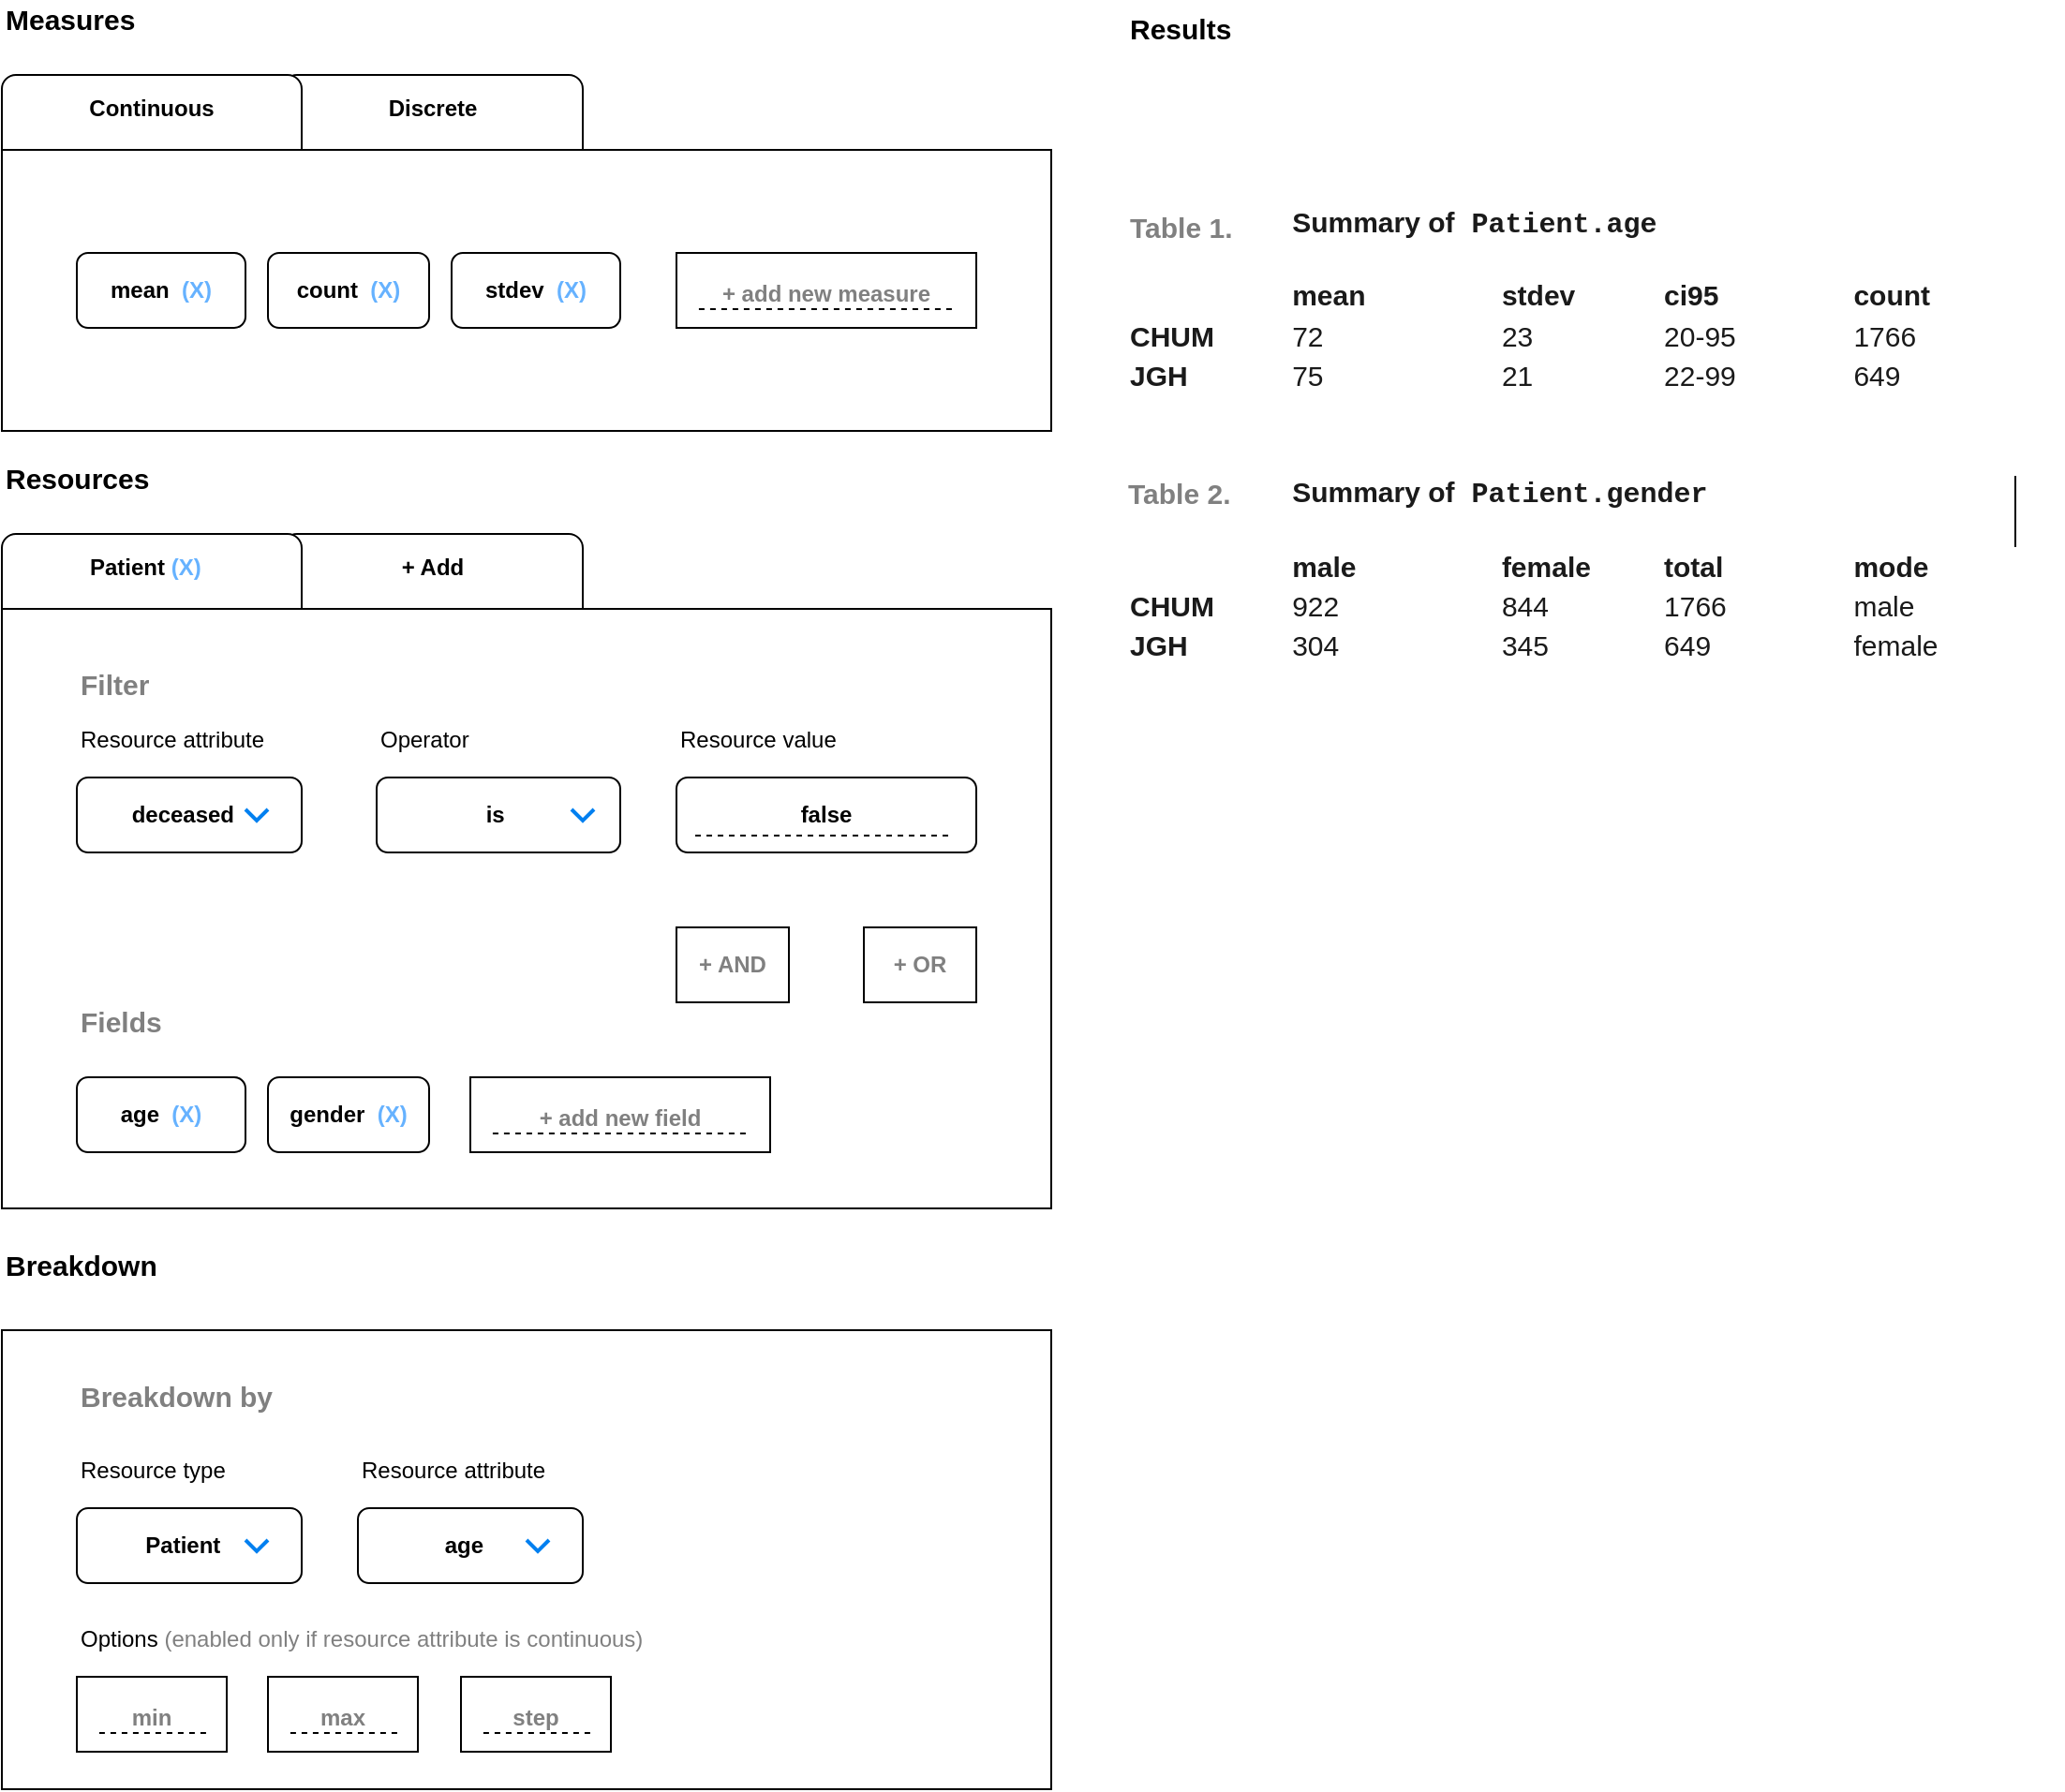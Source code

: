 <mxfile version="14.3.1" type="github">
  <diagram id="Czet3Hh89mNi5NOvH4gC" name="Page-1">
    <mxGraphModel dx="1264" dy="1160" grid="1" gridSize="10" guides="1" tooltips="1" connect="1" arrows="1" fold="1" page="1" pageScale="1" pageWidth="1800" pageHeight="1000" math="0" shadow="0">
      <root>
        <mxCell id="0" />
        <mxCell id="1" parent="0" />
        <mxCell id="HD-0H2rZndUFLHu19wZZ-4" value="&lt;b&gt;+ Add&lt;br&gt;&lt;br&gt;&lt;/b&gt;" style="rounded=1;whiteSpace=wrap;html=1;" parent="1" vertex="1">
          <mxGeometry x="190" y="300" width="160" height="50" as="geometry" />
        </mxCell>
        <mxCell id="DrMH17l9924cnqSjId1b-7" value="&lt;b&gt;Patient &lt;font color=&quot;#66b2ff&quot;&gt;(X)&lt;/font&gt;&amp;nbsp;&amp;nbsp;&lt;br&gt;&lt;br&gt;&lt;/b&gt;" style="rounded=1;whiteSpace=wrap;html=1;" parent="1" vertex="1">
          <mxGeometry x="40" y="300" width="160" height="50" as="geometry" />
        </mxCell>
        <mxCell id="HD-0H2rZndUFLHu19wZZ-3" value="" style="rounded=0;whiteSpace=wrap;html=1;fontSize=15;" parent="1" vertex="1">
          <mxGeometry x="40" y="340" width="560" height="320" as="geometry" />
        </mxCell>
        <mxCell id="0UnPjqi3U1A4NfvLxc_y-1" value="Resources" style="text;html=1;strokeColor=none;fillColor=none;align=left;verticalAlign=middle;whiteSpace=wrap;rounded=0;fontStyle=1;fontSize=15;" parent="1" vertex="1">
          <mxGeometry x="40" y="260" width="110" height="20" as="geometry" />
        </mxCell>
        <mxCell id="0UnPjqi3U1A4NfvLxc_y-2" value="&lt;b&gt;deceased&amp;nbsp;&amp;nbsp;&lt;/b&gt;" style="rounded=1;whiteSpace=wrap;html=1;" parent="1" vertex="1">
          <mxGeometry x="80" y="430" width="120" height="40" as="geometry" />
        </mxCell>
        <mxCell id="0UnPjqi3U1A4NfvLxc_y-3" value="Resource attribute" style="text;html=1;strokeColor=none;fillColor=none;align=left;verticalAlign=middle;whiteSpace=wrap;rounded=0;" parent="1" vertex="1">
          <mxGeometry x="80" y="400" width="110" height="20" as="geometry" />
        </mxCell>
        <mxCell id="0UnPjqi3U1A4NfvLxc_y-4" value="&lt;b&gt;false&lt;/b&gt;" style="rounded=1;whiteSpace=wrap;html=1;" parent="1" vertex="1">
          <mxGeometry x="400" y="430" width="160" height="40" as="geometry" />
        </mxCell>
        <mxCell id="0UnPjqi3U1A4NfvLxc_y-5" value="Resource value" style="text;html=1;strokeColor=none;fillColor=none;align=left;verticalAlign=middle;whiteSpace=wrap;rounded=0;" parent="1" vertex="1">
          <mxGeometry x="400" y="400" width="110" height="20" as="geometry" />
        </mxCell>
        <mxCell id="0UnPjqi3U1A4NfvLxc_y-6" value="&lt;b&gt;&lt;font color=&quot;#808080&quot;&gt;+ AND&lt;/font&gt;&lt;/b&gt;" style="rounded=0;whiteSpace=wrap;html=1;align=center;" parent="1" vertex="1">
          <mxGeometry x="400" y="510" width="60" height="40" as="geometry" />
        </mxCell>
        <mxCell id="0UnPjqi3U1A4NfvLxc_y-7" value="&lt;b&gt;&lt;font color=&quot;#808080&quot;&gt;+ OR&lt;/font&gt;&lt;/b&gt;" style="rounded=0;whiteSpace=wrap;html=1;align=center;" parent="1" vertex="1">
          <mxGeometry x="500" y="510" width="60" height="40" as="geometry" />
        </mxCell>
        <mxCell id="0UnPjqi3U1A4NfvLxc_y-9" value="" style="html=1;verticalLabelPosition=bottom;labelBackgroundColor=#ffffff;verticalAlign=top;shadow=0;dashed=0;strokeWidth=2;shape=mxgraph.ios7.misc.down;strokeColor=#0080f0;align=left;" parent="1" vertex="1">
          <mxGeometry x="170" y="447" width="12" height="6" as="geometry" />
        </mxCell>
        <mxCell id="0UnPjqi3U1A4NfvLxc_y-12" value="&lt;b&gt;is&amp;nbsp;&lt;/b&gt;" style="rounded=1;whiteSpace=wrap;html=1;" parent="1" vertex="1">
          <mxGeometry x="240" y="430" width="130" height="40" as="geometry" />
        </mxCell>
        <mxCell id="0UnPjqi3U1A4NfvLxc_y-13" value="" style="html=1;verticalLabelPosition=bottom;labelBackgroundColor=#ffffff;verticalAlign=top;shadow=0;dashed=0;strokeWidth=2;shape=mxgraph.ios7.misc.down;strokeColor=#0080f0;align=left;" parent="1" vertex="1">
          <mxGeometry x="344" y="447" width="12" height="6" as="geometry" />
        </mxCell>
        <mxCell id="0UnPjqi3U1A4NfvLxc_y-16" value="Operator" style="text;html=1;strokeColor=none;fillColor=none;align=left;verticalAlign=middle;whiteSpace=wrap;rounded=0;" parent="1" vertex="1">
          <mxGeometry x="240" y="400" width="110" height="20" as="geometry" />
        </mxCell>
        <mxCell id="0UnPjqi3U1A4NfvLxc_y-17" value="" style="endArrow=none;dashed=1;html=1;entryX=0.913;entryY=0.775;entryDx=0;entryDy=0;entryPerimeter=0;" parent="1" target="0UnPjqi3U1A4NfvLxc_y-4" edge="1">
          <mxGeometry width="50" height="50" relative="1" as="geometry">
            <mxPoint x="410" y="461" as="sourcePoint" />
            <mxPoint x="460" y="411" as="targetPoint" />
          </mxGeometry>
        </mxCell>
        <mxCell id="HD-0H2rZndUFLHu19wZZ-1" value="&lt;font style=&quot;font-size: 15px&quot;&gt;&lt;b&gt;Filter&lt;/b&gt;&lt;/font&gt;" style="text;html=1;strokeColor=none;fillColor=none;align=left;verticalAlign=middle;whiteSpace=wrap;rounded=0;fontColor=#808080;" parent="1" vertex="1">
          <mxGeometry x="80" y="370" width="110" height="20" as="geometry" />
        </mxCell>
        <mxCell id="HD-0H2rZndUFLHu19wZZ-2" value="&lt;b&gt;age&amp;nbsp;&lt;/b&gt;&lt;b&gt;&amp;nbsp;&lt;font color=&quot;#66b2ff&quot;&gt;(X)&lt;/font&gt;&lt;/b&gt;" style="rounded=1;whiteSpace=wrap;html=1;" parent="1" vertex="1">
          <mxGeometry x="80" y="590" width="90" height="40" as="geometry" />
        </mxCell>
        <mxCell id="HD-0H2rZndUFLHu19wZZ-5" value="&lt;font style=&quot;font-size: 15px&quot;&gt;&lt;b&gt;Fields&lt;/b&gt;&lt;/font&gt;" style="text;html=1;strokeColor=none;fillColor=none;align=left;verticalAlign=middle;whiteSpace=wrap;rounded=0;fontColor=#808080;" parent="1" vertex="1">
          <mxGeometry x="80" y="550" width="110" height="20" as="geometry" />
        </mxCell>
        <mxCell id="HD-0H2rZndUFLHu19wZZ-6" value="&lt;b&gt;gender&amp;nbsp;&lt;/b&gt;&lt;b&gt;&amp;nbsp;&lt;font color=&quot;#66b2ff&quot;&gt;(X)&lt;/font&gt;&lt;/b&gt;" style="rounded=1;whiteSpace=wrap;html=1;" parent="1" vertex="1">
          <mxGeometry x="182" y="590" width="86" height="40" as="geometry" />
        </mxCell>
        <mxCell id="HD-0H2rZndUFLHu19wZZ-8" value="&lt;span style=&quot;font-size: 12px&quot;&gt;&lt;b&gt;+ add new field&lt;/b&gt;&lt;/span&gt;" style="rounded=0;whiteSpace=wrap;html=1;fontSize=15;fontColor=#808080;" parent="1" vertex="1">
          <mxGeometry x="290" y="590" width="160" height="40" as="geometry" />
        </mxCell>
        <mxCell id="HD-0H2rZndUFLHu19wZZ-10" value="" style="endArrow=none;dashed=1;html=1;entryX=0.913;entryY=0.775;entryDx=0;entryDy=0;entryPerimeter=0;" parent="1" edge="1">
          <mxGeometry width="50" height="50" relative="1" as="geometry">
            <mxPoint x="301.96" y="620" as="sourcePoint" />
            <mxPoint x="438.04" y="620" as="targetPoint" />
          </mxGeometry>
        </mxCell>
        <mxCell id="HD-0H2rZndUFLHu19wZZ-33" value="&lt;b&gt;Discrete&lt;br&gt;&lt;br&gt;&lt;/b&gt;" style="rounded=1;whiteSpace=wrap;html=1;" parent="1" vertex="1">
          <mxGeometry x="190" y="55" width="160" height="50" as="geometry" />
        </mxCell>
        <mxCell id="HD-0H2rZndUFLHu19wZZ-34" value="&lt;b&gt;Continuous&lt;br&gt;&lt;br&gt;&lt;/b&gt;" style="rounded=1;whiteSpace=wrap;html=1;" parent="1" vertex="1">
          <mxGeometry x="40" y="55" width="160" height="50" as="geometry" />
        </mxCell>
        <mxCell id="HD-0H2rZndUFLHu19wZZ-35" value="" style="rounded=0;whiteSpace=wrap;html=1;fontSize=15;" parent="1" vertex="1">
          <mxGeometry x="40" y="95" width="560" height="150" as="geometry" />
        </mxCell>
        <mxCell id="HD-0H2rZndUFLHu19wZZ-36" value="Measures" style="text;html=1;strokeColor=none;fillColor=none;align=left;verticalAlign=middle;whiteSpace=wrap;rounded=0;fontStyle=1;fontSize=15;" parent="1" vertex="1">
          <mxGeometry x="40" y="15" width="110" height="20" as="geometry" />
        </mxCell>
        <mxCell id="HD-0H2rZndUFLHu19wZZ-54" value="&lt;b&gt;mean&amp;nbsp;&lt;/b&gt;&lt;b&gt;&amp;nbsp;&lt;font color=&quot;#66b2ff&quot;&gt;(X)&lt;/font&gt;&lt;/b&gt;" style="rounded=1;whiteSpace=wrap;html=1;" parent="1" vertex="1">
          <mxGeometry x="80" y="150" width="90" height="40" as="geometry" />
        </mxCell>
        <mxCell id="HD-0H2rZndUFLHu19wZZ-55" value="&lt;b&gt;count&amp;nbsp;&lt;/b&gt;&lt;b&gt;&amp;nbsp;&lt;font color=&quot;#66b2ff&quot;&gt;(X)&lt;/font&gt;&lt;/b&gt;" style="rounded=1;whiteSpace=wrap;html=1;" parent="1" vertex="1">
          <mxGeometry x="182" y="150" width="86" height="40" as="geometry" />
        </mxCell>
        <mxCell id="HD-0H2rZndUFLHu19wZZ-56" value="&lt;span style=&quot;font-size: 12px&quot;&gt;&lt;b&gt;+ add new measure&lt;/b&gt;&lt;/span&gt;" style="rounded=0;whiteSpace=wrap;html=1;fontSize=15;fontColor=#808080;" parent="1" vertex="1">
          <mxGeometry x="400" y="150" width="160" height="40" as="geometry" />
        </mxCell>
        <mxCell id="HD-0H2rZndUFLHu19wZZ-57" value="" style="endArrow=none;dashed=1;html=1;entryX=0.913;entryY=0.775;entryDx=0;entryDy=0;entryPerimeter=0;" parent="1" edge="1">
          <mxGeometry width="50" height="50" relative="1" as="geometry">
            <mxPoint x="411.96" y="180" as="sourcePoint" />
            <mxPoint x="548.04" y="180" as="targetPoint" />
          </mxGeometry>
        </mxCell>
        <mxCell id="HD-0H2rZndUFLHu19wZZ-58" value="&lt;b&gt;stdev&amp;nbsp;&lt;/b&gt;&lt;b&gt;&amp;nbsp;&lt;font color=&quot;#66b2ff&quot;&gt;(X)&lt;/font&gt;&lt;/b&gt;" style="rounded=1;whiteSpace=wrap;html=1;" parent="1" vertex="1">
          <mxGeometry x="280" y="150" width="90" height="40" as="geometry" />
        </mxCell>
        <mxCell id="HD-0H2rZndUFLHu19wZZ-61" value="" style="rounded=0;whiteSpace=wrap;html=1;fontSize=15;" parent="1" vertex="1">
          <mxGeometry x="40" y="725" width="560" height="245" as="geometry" />
        </mxCell>
        <mxCell id="HD-0H2rZndUFLHu19wZZ-62" value="Breakdown" style="text;html=1;strokeColor=none;fillColor=none;align=left;verticalAlign=middle;whiteSpace=wrap;rounded=0;fontStyle=1;fontSize=15;" parent="1" vertex="1">
          <mxGeometry x="40" y="680" width="110" height="20" as="geometry" />
        </mxCell>
        <mxCell id="HD-0H2rZndUFLHu19wZZ-68" value="&lt;font style=&quot;font-size: 15px&quot;&gt;&lt;b&gt;Breakdown by&lt;/b&gt;&lt;/font&gt;" style="text;html=1;strokeColor=none;fillColor=none;align=left;verticalAlign=middle;whiteSpace=wrap;rounded=0;fontColor=#808080;" parent="1" vertex="1">
          <mxGeometry x="80" y="750" width="110" height="20" as="geometry" />
        </mxCell>
        <mxCell id="HD-0H2rZndUFLHu19wZZ-69" value="&lt;b&gt;Patient&amp;nbsp;&amp;nbsp;&lt;/b&gt;" style="rounded=1;whiteSpace=wrap;html=1;" parent="1" vertex="1">
          <mxGeometry x="80" y="820" width="120" height="40" as="geometry" />
        </mxCell>
        <mxCell id="HD-0H2rZndUFLHu19wZZ-70" value="" style="html=1;verticalLabelPosition=bottom;labelBackgroundColor=#ffffff;verticalAlign=top;shadow=0;dashed=0;strokeWidth=2;shape=mxgraph.ios7.misc.down;strokeColor=#0080f0;align=left;" parent="1" vertex="1">
          <mxGeometry x="170" y="837" width="12" height="6" as="geometry" />
        </mxCell>
        <mxCell id="HD-0H2rZndUFLHu19wZZ-71" value="&lt;b&gt;age&amp;nbsp;&amp;nbsp;&lt;/b&gt;" style="rounded=1;whiteSpace=wrap;html=1;" parent="1" vertex="1">
          <mxGeometry x="230" y="820" width="120" height="40" as="geometry" />
        </mxCell>
        <mxCell id="HD-0H2rZndUFLHu19wZZ-72" value="" style="html=1;verticalLabelPosition=bottom;labelBackgroundColor=#ffffff;verticalAlign=top;shadow=0;dashed=0;strokeWidth=2;shape=mxgraph.ios7.misc.down;strokeColor=#0080f0;align=left;" parent="1" vertex="1">
          <mxGeometry x="320" y="837" width="12" height="6" as="geometry" />
        </mxCell>
        <mxCell id="HD-0H2rZndUFLHu19wZZ-73" value="Resource type" style="text;html=1;strokeColor=none;fillColor=none;align=left;verticalAlign=middle;whiteSpace=wrap;rounded=0;" parent="1" vertex="1">
          <mxGeometry x="80" y="790" width="110" height="20" as="geometry" />
        </mxCell>
        <mxCell id="HD-0H2rZndUFLHu19wZZ-75" value="Resource attribute" style="text;html=1;strokeColor=none;fillColor=none;align=left;verticalAlign=middle;whiteSpace=wrap;rounded=0;" parent="1" vertex="1">
          <mxGeometry x="230" y="790" width="110" height="20" as="geometry" />
        </mxCell>
        <mxCell id="HD-0H2rZndUFLHu19wZZ-76" value="&lt;span style=&quot;font-size: 12px&quot;&gt;&lt;b&gt;min&lt;/b&gt;&lt;/span&gt;" style="rounded=0;whiteSpace=wrap;html=1;fontSize=15;fontColor=#808080;" parent="1" vertex="1">
          <mxGeometry x="80" y="910" width="80" height="40" as="geometry" />
        </mxCell>
        <mxCell id="HD-0H2rZndUFLHu19wZZ-77" value="" style="endArrow=none;dashed=1;html=1;" parent="1" edge="1">
          <mxGeometry width="50" height="50" relative="1" as="geometry">
            <mxPoint x="91.96" y="940" as="sourcePoint" />
            <mxPoint x="150" y="940" as="targetPoint" />
          </mxGeometry>
        </mxCell>
        <mxCell id="HD-0H2rZndUFLHu19wZZ-81" value="&lt;span style=&quot;font-size: 12px&quot;&gt;&lt;b&gt;max&lt;/b&gt;&lt;/span&gt;" style="rounded=0;whiteSpace=wrap;html=1;fontSize=15;fontColor=#808080;" parent="1" vertex="1">
          <mxGeometry x="182" y="910" width="80" height="40" as="geometry" />
        </mxCell>
        <mxCell id="HD-0H2rZndUFLHu19wZZ-82" value="" style="endArrow=none;dashed=1;html=1;" parent="1" edge="1">
          <mxGeometry width="50" height="50" relative="1" as="geometry">
            <mxPoint x="193.96" y="940" as="sourcePoint" />
            <mxPoint x="252" y="940" as="targetPoint" />
          </mxGeometry>
        </mxCell>
        <mxCell id="HD-0H2rZndUFLHu19wZZ-83" value="&lt;span style=&quot;font-size: 12px&quot;&gt;&lt;b&gt;step&lt;/b&gt;&lt;/span&gt;" style="rounded=0;whiteSpace=wrap;html=1;fontSize=15;fontColor=#808080;" parent="1" vertex="1">
          <mxGeometry x="285" y="910" width="80" height="40" as="geometry" />
        </mxCell>
        <mxCell id="HD-0H2rZndUFLHu19wZZ-84" value="" style="endArrow=none;dashed=1;html=1;" parent="1" edge="1">
          <mxGeometry width="50" height="50" relative="1" as="geometry">
            <mxPoint x="296.96" y="940" as="sourcePoint" />
            <mxPoint x="355" y="940" as="targetPoint" />
          </mxGeometry>
        </mxCell>
        <mxCell id="HD-0H2rZndUFLHu19wZZ-85" value="Options &lt;font color=&quot;#808080&quot;&gt;(enabled only if resource attribute is continuous)&lt;/font&gt;" style="text;html=1;strokeColor=none;fillColor=none;align=left;verticalAlign=middle;whiteSpace=wrap;rounded=0;" parent="1" vertex="1">
          <mxGeometry x="80" y="880" width="330" height="20" as="geometry" />
        </mxCell>
        <mxCell id="zcxcQiAxZoRdnJUhhN-T-1" value="&lt;br&gt;&lt;br&gt;&lt;br&gt;&lt;table border=&quot;0&quot; cellpadding=&quot;0&quot; cellspacing=&quot;0&quot; width=&quot;474&quot; style=&quot;border-collapse: collapse ; width: 355pt ; font-size: 12px&quot;&gt;&lt;colgroup&gt;&lt;col width=&quot;87&quot; style=&quot;width: 65pt&quot;&gt;&lt;/colgroup&gt;&lt;colgroup&gt;&lt;col width=&quot;112&quot; style=&quot;width: 84pt&quot;&gt;&lt;/colgroup&gt;&lt;colgroup&gt;&lt;col width=&quot;87&quot; style=&quot;width: 65pt&quot;&gt;&lt;/colgroup&gt;&lt;colgroup&gt;&lt;col width=&quot;101&quot; style=&quot;width: 76pt&quot;&gt;&lt;/colgroup&gt;&lt;colgroup&gt;&lt;col width=&quot;87&quot; style=&quot;width: 65pt&quot;&gt;&lt;/colgroup&gt;&lt;tbody style=&quot;font-size: 15px&quot;&gt;&lt;tr style=&quot;height: 16.0pt&quot;&gt;&lt;td height=&quot;21&quot; class=&quot;xl65&quot; width=&quot;87&quot; style=&quot;height: 16.0pt ; width: 65pt&quot;&gt;&lt;br&gt;&lt;/td&gt;  &lt;td width=&quot;112&quot; style=&quot;width: 84pt&quot;&gt;&lt;/td&gt;  &lt;td width=&quot;87&quot; style=&quot;width: 65pt&quot;&gt;&lt;/td&gt;  &lt;td width=&quot;101&quot; style=&quot;width: 76pt&quot;&gt;&lt;/td&gt;  &lt;td width=&quot;87&quot; style=&quot;width: 65pt&quot;&gt;&lt;/td&gt; &lt;/tr&gt; &lt;tr style=&quot;height: 16.0pt&quot;&gt;  &lt;td height=&quot;21&quot; style=&quot;height: 16.0pt&quot;&gt;&lt;/td&gt;  &lt;td&gt;&lt;/td&gt;  &lt;td&gt;&lt;/td&gt;  &lt;td&gt;&lt;/td&gt;  &lt;td&gt;&lt;/td&gt; &lt;/tr&gt; &lt;tr style=&quot;height: 16.0pt&quot;&gt;  &lt;td height=&quot;21&quot; class=&quot;xl69&quot; style=&quot;text-align: center ; height: 16pt&quot;&gt;&amp;nbsp;&lt;/td&gt;  &lt;td colspan=&quot;4&quot; class=&quot;xl71&quot; style=&quot;border-left: none&quot;&gt;&lt;b&gt;Summary of&lt;font face=&quot;Courier New&quot; style=&quot;font-size: 15px&quot;&gt; Patient.age&lt;/font&gt;&lt;/b&gt;&lt;br&gt;&lt;br&gt;&lt;/td&gt; &lt;/tr&gt; &lt;tr style=&quot;height: 16.0pt&quot;&gt;  &lt;td height=&quot;21&quot; class=&quot;xl70&quot; style=&quot;height: 16.0pt&quot;&gt;&amp;nbsp;&lt;/td&gt;  &lt;td class=&quot;xl67&quot; style=&quot;border-top: none&quot;&gt;&lt;b&gt;mean&lt;/b&gt;&lt;/td&gt;  &lt;td class=&quot;xl66&quot; style=&quot;border-top: none ; border-left: none&quot;&gt;&lt;b&gt;stdev&lt;/b&gt;&lt;/td&gt;  &lt;td class=&quot;xl66&quot; style=&quot;border-top: none ; border-left: none&quot;&gt;&lt;b&gt;ci95&lt;/b&gt;&lt;/td&gt;  &lt;td class=&quot;xl66&quot; style=&quot;border-top: none ; border-left: none&quot;&gt;&lt;b&gt;count&lt;/b&gt;&lt;/td&gt; &lt;/tr&gt; &lt;tr style=&quot;height: 16.0pt&quot;&gt;  &lt;td height=&quot;21&quot; class=&quot;xl68&quot; style=&quot;height: 16.0pt&quot;&gt;&lt;b&gt;CHUM&lt;/b&gt;&lt;/td&gt;  &lt;td class=&quot;xl66&quot; style=&quot;border-top: none ; border-left: none&quot;&gt;72&lt;/td&gt;  &lt;td class=&quot;xl66&quot; style=&quot;border-top: none ; border-left: none&quot;&gt;23&lt;/td&gt;  &lt;td class=&quot;xl66&quot; style=&quot;border-top: none ; border-left: none&quot;&gt;20-95&lt;/td&gt;  &lt;td class=&quot;xl66&quot; style=&quot;border-top: none ; border-left: none&quot;&gt;1766&lt;/td&gt; &lt;/tr&gt; &lt;tr style=&quot;height: 16.0pt&quot;&gt;  &lt;td height=&quot;21&quot; class=&quot;xl66&quot; style=&quot;height: 16.0pt ; border-top: none&quot;&gt;&lt;b&gt;JGH&lt;/b&gt;&lt;/td&gt;  &lt;td class=&quot;xl66&quot; style=&quot;border-top: none ; border-left: none&quot;&gt;75&lt;/td&gt;  &lt;td class=&quot;xl66&quot; style=&quot;border-top: none ; border-left: none&quot;&gt;21&lt;/td&gt;  &lt;td class=&quot;xl66&quot; style=&quot;border-top: none ; border-left: none&quot;&gt;22-99&lt;/td&gt;  &lt;td class=&quot;xl66&quot; style=&quot;border-top: none ; border-left: none&quot;&gt;649&lt;/td&gt; &lt;/tr&gt; &lt;tr style=&quot;height: 16.0pt&quot;&gt;  &lt;td height=&quot;21&quot; style=&quot;height: 16.0pt&quot;&gt;&lt;/td&gt;  &lt;td&gt;&lt;/td&gt;  &lt;td&gt;&lt;/td&gt;  &lt;td&gt;&lt;/td&gt;  &lt;td&gt;&lt;/td&gt; &lt;/tr&gt; &lt;tr style=&quot;height: 16.0pt&quot;&gt;  &lt;td height=&quot;21&quot; style=&quot;height: 16.0pt&quot;&gt;&lt;/td&gt;  &lt;td&gt;&lt;/td&gt;  &lt;td&gt;&lt;/td&gt;  &lt;td&gt;&lt;/td&gt;  &lt;td&gt;&lt;/td&gt; &lt;/tr&gt; &lt;tr style=&quot;height: 16pt ; font-size: 17px&quot;&gt;  &lt;td height=&quot;21&quot; class=&quot;xl69&quot; style=&quot;text-align: center ; height: 16pt&quot;&gt;&amp;nbsp;&lt;/td&gt;  &lt;td colspan=&quot;4&quot; class=&quot;xl72&quot; style=&quot;border-right: 0.5pt solid black ; font-size: 15px&quot;&gt;&lt;b&gt;Summary of&lt;font face=&quot;Courier New&quot; style=&quot;font-size: 15px&quot;&gt; Patient.gender&lt;/font&gt;&lt;/b&gt;&lt;br&gt;&lt;br&gt;&lt;/td&gt; &lt;/tr&gt; &lt;tr style=&quot;height: 16.0pt&quot;&gt;  &lt;td height=&quot;21&quot; class=&quot;xl70&quot; style=&quot;height: 16.0pt&quot;&gt;&amp;nbsp;&lt;/td&gt;  &lt;td class=&quot;xl67&quot; style=&quot;border-top: none&quot;&gt;&lt;b&gt;male&lt;/b&gt;&lt;/td&gt;  &lt;td class=&quot;xl66&quot; style=&quot;border-top: none ; border-left: none&quot;&gt;&lt;b&gt;female&lt;/b&gt;&lt;/td&gt;  &lt;td class=&quot;xl66&quot; style=&quot;border-top: none ; border-left: none&quot;&gt;&lt;b&gt;total&lt;/b&gt;&lt;/td&gt;  &lt;td class=&quot;xl66&quot; style=&quot;border-top: none ; border-left: none&quot;&gt;&lt;b&gt;mode&lt;/b&gt;&lt;/td&gt; &lt;/tr&gt; &lt;tr style=&quot;height: 16.0pt&quot;&gt;  &lt;td height=&quot;21&quot; class=&quot;xl68&quot; style=&quot;height: 16.0pt&quot;&gt;&lt;b&gt;CHUM&lt;/b&gt;&lt;/td&gt;  &lt;td class=&quot;xl66&quot; style=&quot;border-top: none ; border-left: none&quot;&gt;922&lt;/td&gt;  &lt;td class=&quot;xl66&quot; style=&quot;border-top: none ; border-left: none&quot;&gt;844&lt;/td&gt;  &lt;td class=&quot;xl66&quot; style=&quot;border-top: none ; border-left: none&quot;&gt;1766&lt;/td&gt;  &lt;td class=&quot;xl66&quot; style=&quot;border-top: none ; border-left: none&quot;&gt;male&lt;/td&gt; &lt;/tr&gt; &lt;tr style=&quot;height: 16.0pt&quot;&gt;  &lt;td height=&quot;21&quot; class=&quot;xl66&quot; style=&quot;height: 16.0pt ; border-top: none&quot;&gt;&lt;b&gt;JGH&lt;/b&gt;&lt;/td&gt;  &lt;td class=&quot;xl66&quot; style=&quot;border-top: none ; border-left: none&quot;&gt;304&lt;/td&gt;  &lt;td class=&quot;xl66&quot; style=&quot;border-top: none ; border-left: none&quot;&gt;345&lt;/td&gt;  &lt;td class=&quot;xl66&quot; style=&quot;border-top: none ; border-left: none&quot;&gt;649&lt;/td&gt;  &lt;td class=&quot;xl66&quot; style=&quot;border-top: none ; border-left: none&quot;&gt;female&lt;/td&gt; &lt;/tr&gt;&lt;/tbody&gt;&lt;/table&gt;" style="text;whiteSpace=wrap;html=1;fontSize=15;verticalAlign=middle;align=left;fontColor=#1A1A1A;" vertex="1" parent="1">
          <mxGeometry x="640" y="79" width="500" height="240" as="geometry" />
        </mxCell>
        <mxCell id="zcxcQiAxZoRdnJUhhN-T-2" value="&lt;font style=&quot;font-size: 15px&quot;&gt;&lt;b&gt;Table 1.&lt;/b&gt;&lt;/font&gt;" style="text;html=1;strokeColor=none;fillColor=none;align=left;verticalAlign=middle;whiteSpace=wrap;rounded=0;fontColor=#808080;" vertex="1" parent="1">
          <mxGeometry x="640" y="126" width="110" height="20" as="geometry" />
        </mxCell>
        <mxCell id="zcxcQiAxZoRdnJUhhN-T-3" value="&lt;font style=&quot;font-size: 15px&quot;&gt;&lt;b&gt;Table 2.&lt;/b&gt;&lt;/font&gt;" style="text;html=1;strokeColor=none;fillColor=none;align=left;verticalAlign=middle;whiteSpace=wrap;rounded=0;fontColor=#808080;" vertex="1" parent="1">
          <mxGeometry x="639" y="268" width="110" height="20" as="geometry" />
        </mxCell>
        <mxCell id="zcxcQiAxZoRdnJUhhN-T-4" value="Results" style="text;html=1;strokeColor=none;fillColor=none;align=left;verticalAlign=middle;whiteSpace=wrap;rounded=0;fontStyle=1;fontSize=15;" vertex="1" parent="1">
          <mxGeometry x="640" y="20" width="110" height="20" as="geometry" />
        </mxCell>
      </root>
    </mxGraphModel>
  </diagram>
</mxfile>
